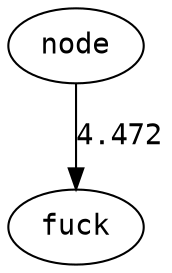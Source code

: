 digraph tree
{
node [shape = oval, fontname = consolas];
edge [fontname = consolas];

node0 [label = "node"];
node1 [label = "fuck"];

node0 -> node1 [label = "4.472"];
}